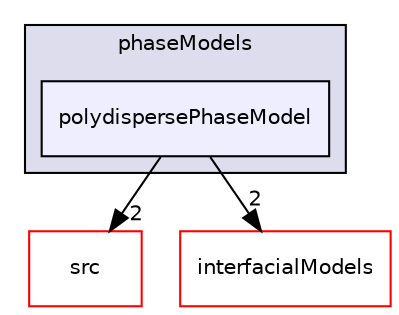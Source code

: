 digraph "polydispersePhaseModel" {
  bgcolor=transparent;
  compound=true
  node [ fontsize="10", fontname="Helvetica"];
  edge [ labelfontsize="10", labelfontname="Helvetica"];
  subgraph clusterdir_d8cc37526a46758409c3e7c55a30fef4 {
    graph [ bgcolor="#ddddee", pencolor="black", label="phaseModels" fontname="Helvetica", fontsize="10", URL="dir_d8cc37526a46758409c3e7c55a30fef4.html"]
  dir_a4356a8aeb86ced59842b9174b0233b0 [shape=box, label="polydispersePhaseModel", style="filled", fillcolor="#eeeeff", pencolor="black", URL="dir_a4356a8aeb86ced59842b9174b0233b0.html"];
  }
  dir_68267d1309a1af8e8297ef4c3efbcdba [shape=box label="src" color="red" URL="dir_68267d1309a1af8e8297ef4c3efbcdba.html"];
  dir_917add706488739a95df57895f4aaf2a [shape=box label="interfacialModels" color="red" URL="dir_917add706488739a95df57895f4aaf2a.html"];
  dir_a4356a8aeb86ced59842b9174b0233b0->dir_68267d1309a1af8e8297ef4c3efbcdba [headlabel="2", labeldistance=1.5 headhref="dir_000316_000000.html"];
  dir_a4356a8aeb86ced59842b9174b0233b0->dir_917add706488739a95df57895f4aaf2a [headlabel="2", labeldistance=1.5 headhref="dir_000316_000014.html"];
}
